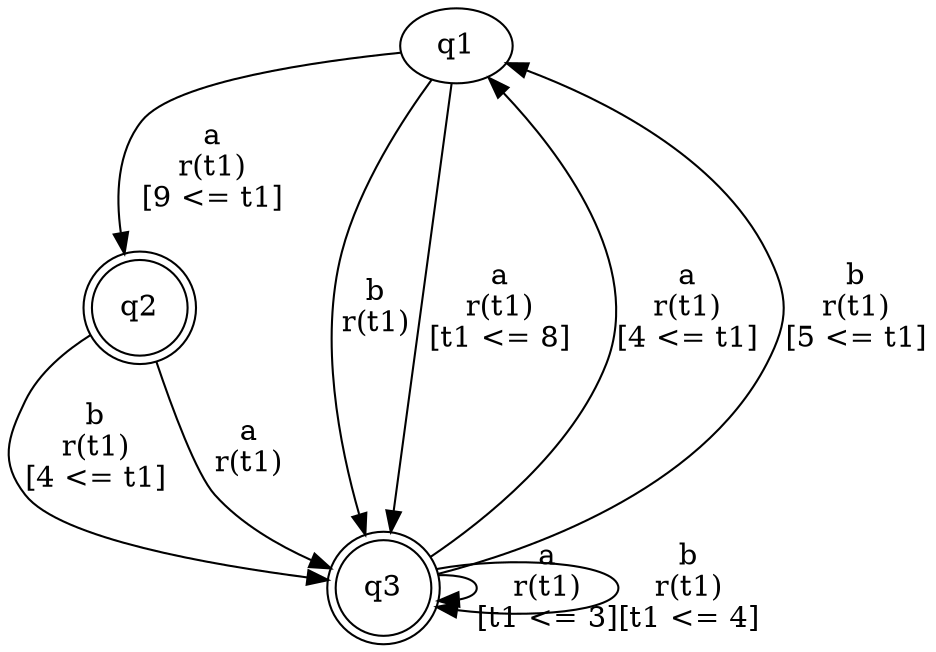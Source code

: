 digraph L {
	qq1[label=q1]
	qq2[label=q2 shape=doublecircle]
	qq3[label=q3 shape=doublecircle]
	qq1 -> qq2[label="a\nr(t1)\n[9 <= t1]"]
	qq2 -> qq3[label="b\nr(t1)\n[4 <= t1]"]
	qq3 -> qq1[label="a\nr(t1)\n[4 <= t1]"]
	qq3 -> qq3[label="a\nr(t1)\n[t1 <= 3]"]
	qq3 -> qq1[label="b\nr(t1)\n[5 <= t1]"]
	qq3 -> qq3[label="b\nr(t1)\n[t1 <= 4]"]
	qq2 -> qq3[label="a\nr(t1)\n"]
	qq1 -> qq3[label="b\nr(t1)\n"]
	qq1 -> qq3[label="a\nr(t1)\n[t1 <= 8]"]
}
